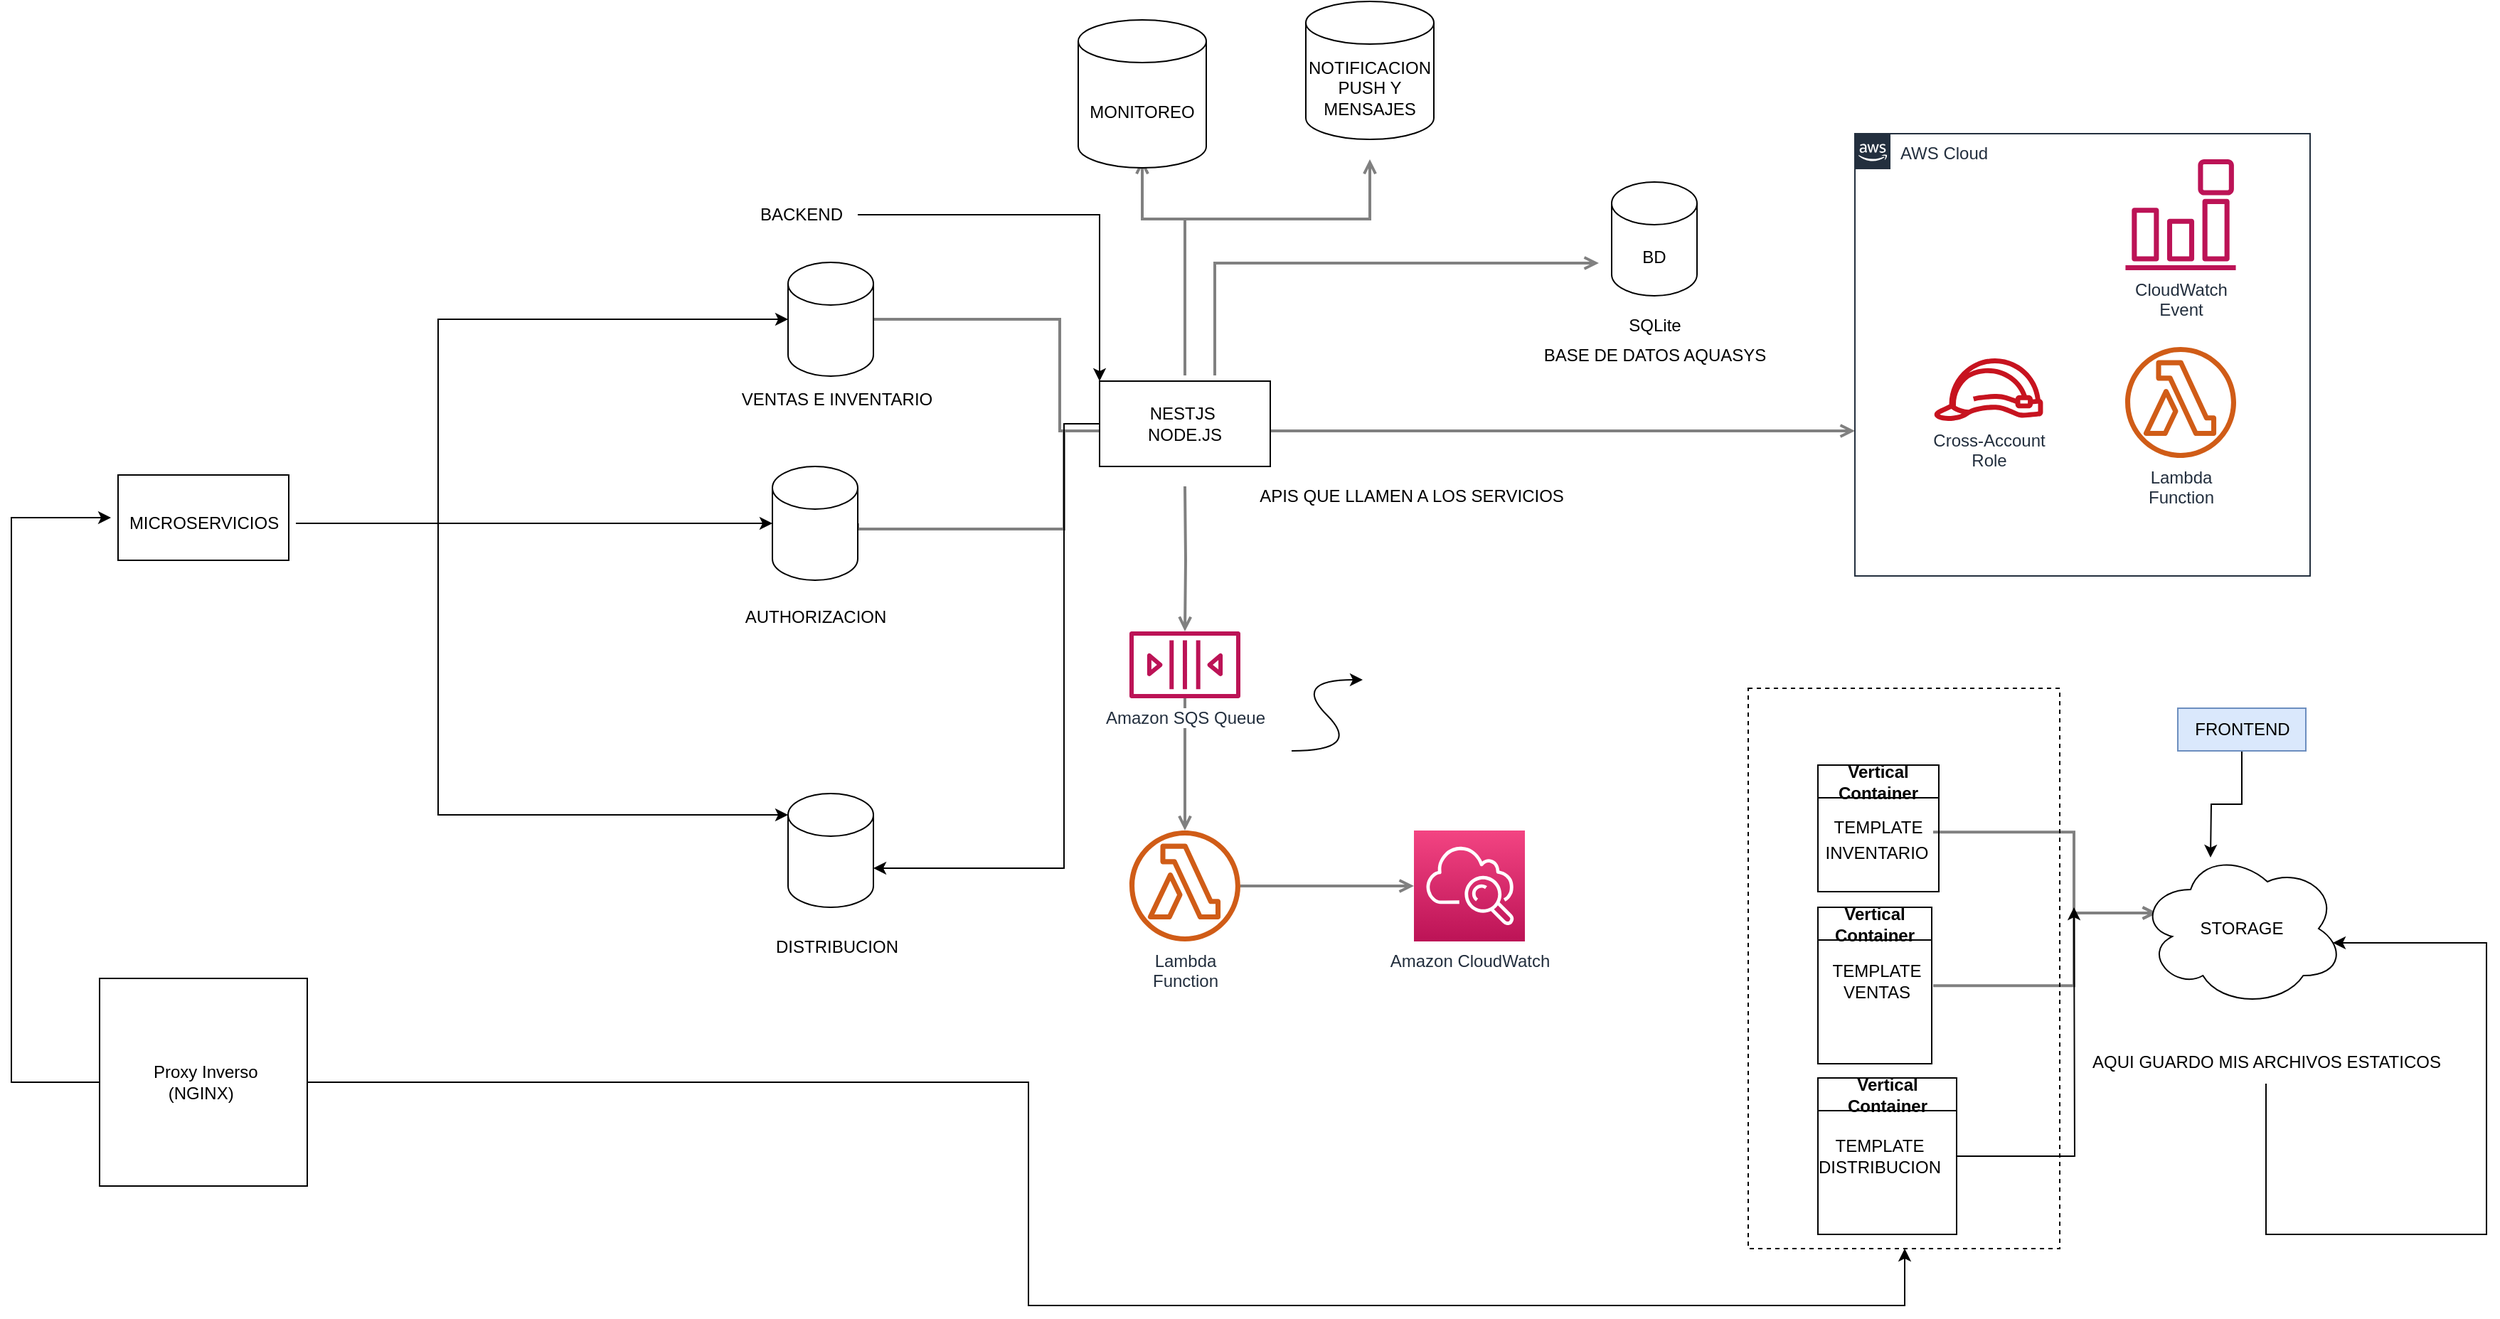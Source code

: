 <mxfile version="25.0.3">
  <diagram id="Ht1M8jgEwFfnCIfOTk4-" name="Page-1">
    <mxGraphModel dx="2049" dy="1271" grid="1" gridSize="10" guides="1" tooltips="1" connect="1" arrows="1" fold="1" page="1" pageScale="1" pageWidth="1169" pageHeight="827" math="0" shadow="0">
      <root>
        <mxCell id="0" />
        <mxCell id="1" parent="0" />
        <mxCell id="skcrEZ2b_6ta0W19hMza-21" value="" style="rounded=0;whiteSpace=wrap;html=1;" vertex="1" parent="1">
          <mxGeometry x="-425" y="-494" width="120" height="60" as="geometry" />
        </mxCell>
        <mxCell id="UEzPUAAOIrF-is8g5C7q-164" style="edgeStyle=orthogonalEdgeStyle;rounded=0;orthogonalLoop=1;jettySize=auto;html=1;startArrow=none;startFill=0;endArrow=open;endFill=0;strokeColor=#808080;strokeWidth=2;exitX=1;exitY=0.5;exitDx=0;exitDy=0;exitPerimeter=0;" parent="1" source="skcrEZ2b_6ta0W19hMza-10" edge="1">
          <mxGeometry relative="1" as="geometry">
            <Array as="points">
              <mxPoint x="237" y="-603" />
              <mxPoint x="237" y="-525" />
            </Array>
            <mxPoint x="120" y="-600" as="sourcePoint" />
            <mxPoint x="286" y="-525" as="targetPoint" />
          </mxGeometry>
        </mxCell>
        <mxCell id="UEzPUAAOIrF-is8g5C7q-165" style="edgeStyle=orthogonalEdgeStyle;rounded=0;orthogonalLoop=1;jettySize=auto;html=1;startArrow=none;startFill=0;endArrow=open;endFill=0;strokeColor=#808080;strokeWidth=2;exitX=1;exitY=0.5;exitDx=0;exitDy=0;exitPerimeter=0;" parent="1" source="skcrEZ2b_6ta0W19hMza-11" edge="1">
          <mxGeometry relative="1" as="geometry">
            <Array as="points">
              <mxPoint x="95" y="-456" />
              <mxPoint x="240" y="-456" />
              <mxPoint x="240" y="-525" />
            </Array>
            <mxPoint x="123.779" y="-456" as="sourcePoint" />
            <mxPoint x="286" y="-525" as="targetPoint" />
          </mxGeometry>
        </mxCell>
        <mxCell id="UEzPUAAOIrF-is8g5C7q-162" style="edgeStyle=orthogonalEdgeStyle;rounded=0;orthogonalLoop=1;jettySize=auto;html=1;startArrow=none;startFill=0;endArrow=open;endFill=0;strokeColor=#808080;strokeWidth=2;" parent="1" edge="1">
          <mxGeometry relative="1" as="geometry">
            <Array as="points">
              <mxPoint x="325" y="-674" />
              <mxPoint x="295" y="-674" />
            </Array>
            <mxPoint x="325" y="-564" as="sourcePoint" />
            <mxPoint x="295" y="-716" as="targetPoint" />
          </mxGeometry>
        </mxCell>
        <mxCell id="UEzPUAAOIrF-is8g5C7q-163" style="edgeStyle=orthogonalEdgeStyle;rounded=0;orthogonalLoop=1;jettySize=auto;html=1;startArrow=none;startFill=0;endArrow=open;endFill=0;strokeColor=#808080;strokeWidth=2;" parent="1" edge="1">
          <mxGeometry relative="1" as="geometry">
            <Array as="points">
              <mxPoint x="325" y="-674" />
              <mxPoint x="455" y="-674" />
            </Array>
            <mxPoint x="325" y="-564" as="sourcePoint" />
            <mxPoint x="455" y="-716" as="targetPoint" />
          </mxGeometry>
        </mxCell>
        <mxCell id="UEzPUAAOIrF-is8g5C7q-166" style="edgeStyle=orthogonalEdgeStyle;rounded=0;orthogonalLoop=1;jettySize=auto;html=1;startArrow=none;startFill=0;endArrow=open;endFill=0;strokeColor=#808080;strokeWidth=2;" parent="1" target="UEzPUAAOIrF-is8g5C7q-150" edge="1">
          <mxGeometry relative="1" as="geometry">
            <mxPoint x="325" y="-486" as="sourcePoint" />
          </mxGeometry>
        </mxCell>
        <mxCell id="UEzPUAAOIrF-is8g5C7q-167" style="edgeStyle=orthogonalEdgeStyle;rounded=0;orthogonalLoop=1;jettySize=auto;html=1;startArrow=none;startFill=0;endArrow=open;endFill=0;strokeColor=#808080;strokeWidth=2;" parent="1" target="UEzPUAAOIrF-is8g5C7q-154" edge="1">
          <mxGeometry relative="1" as="geometry">
            <mxPoint x="786" y="-525" as="targetPoint" />
            <Array as="points">
              <mxPoint x="686" y="-525" />
              <mxPoint x="686" y="-525" />
            </Array>
            <mxPoint x="364" y="-525" as="sourcePoint" />
          </mxGeometry>
        </mxCell>
        <mxCell id="UEzPUAAOIrF-is8g5C7q-168" style="edgeStyle=orthogonalEdgeStyle;rounded=0;orthogonalLoop=1;jettySize=auto;html=1;startArrow=none;startFill=0;endArrow=open;endFill=0;strokeColor=#808080;strokeWidth=2;" parent="1" edge="1">
          <mxGeometry relative="1" as="geometry">
            <Array as="points">
              <mxPoint x="346" y="-643" />
            </Array>
            <mxPoint x="346" y="-564" as="sourcePoint" />
            <mxPoint x="616" y="-643" as="targetPoint" />
          </mxGeometry>
        </mxCell>
        <mxCell id="UEzPUAAOIrF-is8g5C7q-170" style="edgeStyle=orthogonalEdgeStyle;rounded=0;orthogonalLoop=1;jettySize=auto;html=1;startArrow=none;startFill=0;endArrow=open;endFill=0;strokeColor=#808080;strokeWidth=2;" parent="1" source="UEzPUAAOIrF-is8g5C7q-150" target="UEzPUAAOIrF-is8g5C7q-151" edge="1">
          <mxGeometry relative="1" as="geometry" />
        </mxCell>
        <mxCell id="UEzPUAAOIrF-is8g5C7q-171" style="edgeStyle=orthogonalEdgeStyle;rounded=0;orthogonalLoop=1;jettySize=auto;html=1;startArrow=none;startFill=0;endArrow=open;endFill=0;strokeColor=#808080;strokeWidth=2;" parent="1" source="UEzPUAAOIrF-is8g5C7q-151" target="UEzPUAAOIrF-is8g5C7q-152" edge="1">
          <mxGeometry relative="1" as="geometry" />
        </mxCell>
        <mxCell id="UEzPUAAOIrF-is8g5C7q-172" style="edgeStyle=orthogonalEdgeStyle;rounded=0;orthogonalLoop=1;jettySize=auto;html=1;startArrow=none;startFill=0;endArrow=open;endFill=0;strokeColor=#808080;strokeWidth=2;" parent="1" edge="1">
          <mxGeometry relative="1" as="geometry">
            <Array as="points">
              <mxPoint x="950" y="-243" />
              <mxPoint x="950" y="-186" />
            </Array>
            <mxPoint x="851" y="-242.9" as="sourcePoint" />
            <mxPoint x="1008.508" y="-186" as="targetPoint" />
          </mxGeometry>
        </mxCell>
        <mxCell id="UEzPUAAOIrF-is8g5C7q-173" style="edgeStyle=orthogonalEdgeStyle;rounded=0;orthogonalLoop=1;jettySize=auto;html=1;startArrow=none;startFill=0;endArrow=open;endFill=0;strokeColor=#808080;strokeWidth=2;" parent="1" edge="1">
          <mxGeometry relative="1" as="geometry">
            <Array as="points">
              <mxPoint x="950" y="-135" />
              <mxPoint x="950" y="-186" />
            </Array>
            <mxPoint x="851" y="-134.9" as="sourcePoint" />
            <mxPoint x="1008.508" y="-186" as="targetPoint" />
          </mxGeometry>
        </mxCell>
        <mxCell id="UEzPUAAOIrF-is8g5C7q-150" value="Amazon SQS Queue" style="outlineConnect=0;fontColor=#232F3E;gradientColor=none;fillColor=#BC1356;strokeColor=none;dashed=0;verticalLabelPosition=bottom;verticalAlign=top;align=center;html=1;fontSize=12;fontStyle=0;aspect=fixed;pointerEvents=1;shape=mxgraph.aws4.queue;labelBackgroundColor=#ffffff;" parent="1" vertex="1">
          <mxGeometry x="286" y="-384" width="78" height="47" as="geometry" />
        </mxCell>
        <mxCell id="UEzPUAAOIrF-is8g5C7q-151" value="Lambda&lt;br&gt;Function&lt;br&gt;" style="outlineConnect=0;fontColor=#232F3E;gradientColor=none;fillColor=#D05C17;strokeColor=none;dashed=0;verticalLabelPosition=bottom;verticalAlign=top;align=center;html=1;fontSize=12;fontStyle=0;aspect=fixed;pointerEvents=1;shape=mxgraph.aws4.lambda_function;labelBackgroundColor=#ffffff;" parent="1" vertex="1">
          <mxGeometry x="286" y="-244" width="78" height="78" as="geometry" />
        </mxCell>
        <mxCell id="UEzPUAAOIrF-is8g5C7q-152" value="Amazon CloudWatch" style="outlineConnect=0;fontColor=#232F3E;gradientColor=#F34482;gradientDirection=north;fillColor=#BC1356;strokeColor=#ffffff;dashed=0;verticalLabelPosition=bottom;verticalAlign=top;align=center;html=1;fontSize=12;fontStyle=0;aspect=fixed;shape=mxgraph.aws4.resourceIcon;resIcon=mxgraph.aws4.cloudwatch;labelBackgroundColor=#ffffff;" parent="1" vertex="1">
          <mxGeometry x="486" y="-244" width="78" height="78" as="geometry" />
        </mxCell>
        <mxCell id="UEzPUAAOIrF-is8g5C7q-154" value="AWS Cloud" style="points=[[0,0],[0.25,0],[0.5,0],[0.75,0],[1,0],[1,0.25],[1,0.5],[1,0.75],[1,1],[0.75,1],[0.5,1],[0.25,1],[0,1],[0,0.75],[0,0.5],[0,0.25]];outlineConnect=0;gradientColor=none;html=1;whiteSpace=wrap;fontSize=12;fontStyle=0;shape=mxgraph.aws4.group;grIcon=mxgraph.aws4.group_aws_cloud_alt;strokeColor=#232F3E;fillColor=none;verticalAlign=top;align=left;spacingLeft=30;fontColor=#232F3E;dashed=0;labelBackgroundColor=#ffffff;container=1;pointerEvents=0;collapsible=0;recursiveResize=0;" parent="1" vertex="1">
          <mxGeometry x="796" y="-734" width="320" height="311" as="geometry" />
        </mxCell>
        <mxCell id="UEzPUAAOIrF-is8g5C7q-155" value="" style="rounded=0;whiteSpace=wrap;html=1;dashed=1;labelBackgroundColor=#ffffff;fillColor=none;gradientColor=none;container=1;pointerEvents=0;collapsible=0;recursiveResize=0;" parent="1" vertex="1">
          <mxGeometry x="721" y="-344" width="219" height="394" as="geometry" />
        </mxCell>
        <mxCell id="skcrEZ2b_6ta0W19hMza-36" value="Vertical Container" style="swimlane;whiteSpace=wrap;html=1;" vertex="1" parent="UEzPUAAOIrF-is8g5C7q-155">
          <mxGeometry x="49" y="54" width="85" height="89" as="geometry" />
        </mxCell>
        <mxCell id="skcrEZ2b_6ta0W19hMza-38" value="TEMPLATE" style="text;html=1;align=center;verticalAlign=middle;resizable=0;points=[];autosize=1;strokeColor=none;fillColor=none;" vertex="1" parent="skcrEZ2b_6ta0W19hMza-36">
          <mxGeometry x="-3.5" y="29" width="90" height="30" as="geometry" />
        </mxCell>
        <mxCell id="skcrEZ2b_6ta0W19hMza-41" value="INVENTARIO" style="text;html=1;align=center;verticalAlign=middle;resizable=0;points=[];autosize=1;strokeColor=none;fillColor=none;" vertex="1" parent="skcrEZ2b_6ta0W19hMza-36">
          <mxGeometry x="-9" y="47" width="100" height="30" as="geometry" />
        </mxCell>
        <mxCell id="skcrEZ2b_6ta0W19hMza-39" value="Vertical Container" style="swimlane;whiteSpace=wrap;html=1;" vertex="1" parent="UEzPUAAOIrF-is8g5C7q-155">
          <mxGeometry x="49" y="154" width="80" height="110" as="geometry" />
        </mxCell>
        <mxCell id="skcrEZ2b_6ta0W19hMza-43" style="edgeStyle=orthogonalEdgeStyle;rounded=0;orthogonalLoop=1;jettySize=auto;html=1;" edge="1" parent="UEzPUAAOIrF-is8g5C7q-155" source="skcrEZ2b_6ta0W19hMza-42">
          <mxGeometry relative="1" as="geometry">
            <mxPoint x="229" y="154" as="targetPoint" />
          </mxGeometry>
        </mxCell>
        <mxCell id="skcrEZ2b_6ta0W19hMza-42" value="Vertical Container" style="swimlane;whiteSpace=wrap;html=1;" vertex="1" parent="UEzPUAAOIrF-is8g5C7q-155">
          <mxGeometry x="49" y="274" width="97.5" height="110" as="geometry" />
        </mxCell>
        <mxCell id="skcrEZ2b_6ta0W19hMza-44" value="TEMPLATE&lt;div&gt;DISTRIBUCION&lt;/div&gt;" style="text;html=1;align=center;verticalAlign=middle;resizable=0;points=[];autosize=1;strokeColor=none;fillColor=none;" vertex="1" parent="skcrEZ2b_6ta0W19hMza-42">
          <mxGeometry x="-12.5" y="35" width="110" height="40" as="geometry" />
        </mxCell>
        <mxCell id="UEzPUAAOIrF-is8g5C7q-159" value="Cross-Account&lt;br&gt;Role&lt;br&gt;" style="outlineConnect=0;fontColor=#232F3E;gradientColor=none;fillColor=#C7131F;strokeColor=none;dashed=0;verticalLabelPosition=bottom;verticalAlign=top;align=center;html=1;fontSize=12;fontStyle=0;aspect=fixed;pointerEvents=1;shape=mxgraph.aws4.role;labelBackgroundColor=#ffffff;" parent="1" vertex="1">
          <mxGeometry x="851" y="-576" width="78" height="44" as="geometry" />
        </mxCell>
        <mxCell id="UEzPUAAOIrF-is8g5C7q-160" value="CloudWatch&lt;br&gt;Event&lt;br&gt;" style="outlineConnect=0;fontColor=#232F3E;gradientColor=none;fillColor=#BC1356;strokeColor=none;dashed=0;verticalLabelPosition=bottom;verticalAlign=top;align=center;html=1;fontSize=12;fontStyle=0;aspect=fixed;pointerEvents=1;shape=mxgraph.aws4.event_event_based;labelBackgroundColor=#ffffff;" parent="1" vertex="1">
          <mxGeometry x="986" y="-716" width="78" height="78" as="geometry" />
        </mxCell>
        <mxCell id="UEzPUAAOIrF-is8g5C7q-161" value="Lambda&lt;br&gt;Function&lt;br&gt;" style="outlineConnect=0;fontColor=#232F3E;gradientColor=none;fillColor=#D05C17;strokeColor=none;dashed=0;verticalLabelPosition=bottom;verticalAlign=top;align=center;html=1;fontSize=12;fontStyle=0;aspect=fixed;pointerEvents=1;shape=mxgraph.aws4.lambda_function;labelBackgroundColor=#ffffff;" parent="1" vertex="1">
          <mxGeometry x="986" y="-584" width="78" height="78" as="geometry" />
        </mxCell>
        <mxCell id="skcrEZ2b_6ta0W19hMza-1" value="BD" style="shape=cylinder3;whiteSpace=wrap;html=1;boundedLbl=1;backgroundOutline=1;size=15;" vertex="1" parent="1">
          <mxGeometry x="625" y="-700" width="60" height="80" as="geometry" />
        </mxCell>
        <mxCell id="skcrEZ2b_6ta0W19hMza-2" value="NESTJS&lt;span style=&quot;background-color: initial;&quot;&gt;&amp;nbsp;&lt;/span&gt;&lt;div&gt;&lt;div&gt;NODE.JS&lt;/div&gt;&lt;/div&gt;" style="rounded=0;whiteSpace=wrap;html=1;" vertex="1" parent="1">
          <mxGeometry x="265" y="-560" width="120" height="60" as="geometry" />
        </mxCell>
        <mxCell id="skcrEZ2b_6ta0W19hMza-3" value="SQLite" style="text;html=1;align=center;verticalAlign=middle;resizable=0;points=[];autosize=1;strokeColor=none;fillColor=none;" vertex="1" parent="1">
          <mxGeometry x="625" y="-614" width="60" height="30" as="geometry" />
        </mxCell>
        <mxCell id="skcrEZ2b_6ta0W19hMza-4" value="APIS QUE LLAMEN A LOS SERVICIOS" style="text;html=1;align=center;verticalAlign=middle;resizable=0;points=[];autosize=1;strokeColor=none;fillColor=none;" vertex="1" parent="1">
          <mxGeometry x="364" y="-494" width="240" height="30" as="geometry" />
        </mxCell>
        <mxCell id="skcrEZ2b_6ta0W19hMza-5" value="BASE DE DATOS AQUASYS" style="text;html=1;align=center;verticalAlign=middle;resizable=0;points=[];autosize=1;strokeColor=none;fillColor=none;" vertex="1" parent="1">
          <mxGeometry x="565" y="-593.5" width="180" height="30" as="geometry" />
        </mxCell>
        <mxCell id="skcrEZ2b_6ta0W19hMza-7" style="edgeStyle=orthogonalEdgeStyle;rounded=0;orthogonalLoop=1;jettySize=auto;html=1;entryX=0;entryY=0;entryDx=0;entryDy=0;" edge="1" parent="1" source="skcrEZ2b_6ta0W19hMza-6" target="skcrEZ2b_6ta0W19hMza-2">
          <mxGeometry relative="1" as="geometry" />
        </mxCell>
        <mxCell id="skcrEZ2b_6ta0W19hMza-6" value="BACKEND" style="text;html=1;align=center;verticalAlign=middle;resizable=0;points=[];autosize=1;strokeColor=none;fillColor=none;" vertex="1" parent="1">
          <mxGeometry x="15" y="-692" width="80" height="30" as="geometry" />
        </mxCell>
        <mxCell id="skcrEZ2b_6ta0W19hMza-10" value="" style="shape=cylinder3;whiteSpace=wrap;html=1;boundedLbl=1;backgroundOutline=1;size=15;" vertex="1" parent="1">
          <mxGeometry x="46" y="-643.5" width="60" height="80" as="geometry" />
        </mxCell>
        <mxCell id="skcrEZ2b_6ta0W19hMza-11" value="" style="shape=cylinder3;whiteSpace=wrap;html=1;boundedLbl=1;backgroundOutline=1;size=15;" vertex="1" parent="1">
          <mxGeometry x="35" y="-500" width="60" height="80" as="geometry" />
        </mxCell>
        <mxCell id="skcrEZ2b_6ta0W19hMza-12" value="" style="shape=cylinder3;whiteSpace=wrap;html=1;boundedLbl=1;backgroundOutline=1;size=15;" vertex="1" parent="1">
          <mxGeometry x="46" y="-270" width="60" height="80" as="geometry" />
        </mxCell>
        <mxCell id="skcrEZ2b_6ta0W19hMza-13" value="VENTAS E INVENTARIO" style="text;html=1;align=center;verticalAlign=middle;resizable=0;points=[];autosize=1;strokeColor=none;fillColor=none;" vertex="1" parent="1">
          <mxGeometry y="-562" width="160" height="30" as="geometry" />
        </mxCell>
        <mxCell id="skcrEZ2b_6ta0W19hMza-14" value="AUTHORIZACION" style="text;html=1;align=center;verticalAlign=middle;resizable=0;points=[];autosize=1;strokeColor=none;fillColor=none;" vertex="1" parent="1">
          <mxGeometry x="5" y="-409.5" width="120" height="30" as="geometry" />
        </mxCell>
        <mxCell id="skcrEZ2b_6ta0W19hMza-15" value="DISTRIBUCION" style="text;html=1;align=center;verticalAlign=middle;resizable=0;points=[];autosize=1;strokeColor=none;fillColor=none;" vertex="1" parent="1">
          <mxGeometry x="25" y="-177" width="110" height="30" as="geometry" />
        </mxCell>
        <mxCell id="skcrEZ2b_6ta0W19hMza-16" value="MICROSERVICIOS" style="text;html=1;align=center;verticalAlign=middle;resizable=0;points=[];autosize=1;strokeColor=none;fillColor=none;" vertex="1" parent="1">
          <mxGeometry x="-430" y="-475" width="130" height="30" as="geometry" />
        </mxCell>
        <mxCell id="skcrEZ2b_6ta0W19hMza-17" value="" style="curved=1;endArrow=classic;html=1;rounded=0;" edge="1" parent="1">
          <mxGeometry width="50" height="50" relative="1" as="geometry">
            <mxPoint x="400" y="-300" as="sourcePoint" />
            <mxPoint x="450" y="-350" as="targetPoint" />
            <Array as="points">
              <mxPoint x="450" y="-300" />
              <mxPoint x="400" y="-350" />
            </Array>
          </mxGeometry>
        </mxCell>
        <mxCell id="skcrEZ2b_6ta0W19hMza-18" style="edgeStyle=orthogonalEdgeStyle;rounded=0;orthogonalLoop=1;jettySize=auto;html=1;entryX=0;entryY=0;entryDx=0;entryDy=15;entryPerimeter=0;" edge="1" parent="1" source="skcrEZ2b_6ta0W19hMza-16" target="skcrEZ2b_6ta0W19hMza-12">
          <mxGeometry relative="1" as="geometry">
            <Array as="points">
              <mxPoint x="-200" y="-460" />
              <mxPoint x="-200" y="-255" />
            </Array>
          </mxGeometry>
        </mxCell>
        <mxCell id="skcrEZ2b_6ta0W19hMza-19" style="edgeStyle=orthogonalEdgeStyle;rounded=0;orthogonalLoop=1;jettySize=auto;html=1;entryX=0;entryY=0.5;entryDx=0;entryDy=0;entryPerimeter=0;" edge="1" parent="1" source="skcrEZ2b_6ta0W19hMza-16" target="skcrEZ2b_6ta0W19hMza-11">
          <mxGeometry relative="1" as="geometry">
            <Array as="points">
              <mxPoint x="-230" y="-460" />
              <mxPoint x="-230" y="-460" />
            </Array>
          </mxGeometry>
        </mxCell>
        <mxCell id="skcrEZ2b_6ta0W19hMza-20" style="edgeStyle=orthogonalEdgeStyle;rounded=0;orthogonalLoop=1;jettySize=auto;html=1;entryX=0;entryY=0.5;entryDx=0;entryDy=0;entryPerimeter=0;" edge="1" parent="1" source="skcrEZ2b_6ta0W19hMza-16" target="skcrEZ2b_6ta0W19hMza-10">
          <mxGeometry relative="1" as="geometry">
            <Array as="points">
              <mxPoint x="-200" y="-460" />
              <mxPoint x="-200" y="-603" />
            </Array>
          </mxGeometry>
        </mxCell>
        <mxCell id="skcrEZ2b_6ta0W19hMza-22" style="edgeStyle=orthogonalEdgeStyle;rounded=0;orthogonalLoop=1;jettySize=auto;html=1;entryX=1;entryY=0;entryDx=0;entryDy=52.5;entryPerimeter=0;" edge="1" parent="1" source="skcrEZ2b_6ta0W19hMza-2" target="skcrEZ2b_6ta0W19hMza-12">
          <mxGeometry relative="1" as="geometry">
            <Array as="points">
              <mxPoint x="240" y="-530" />
              <mxPoint x="240" y="-217" />
            </Array>
          </mxGeometry>
        </mxCell>
        <mxCell id="skcrEZ2b_6ta0W19hMza-26" style="edgeStyle=orthogonalEdgeStyle;rounded=0;orthogonalLoop=1;jettySize=auto;html=1;" edge="1" parent="1" source="skcrEZ2b_6ta0W19hMza-23" target="UEzPUAAOIrF-is8g5C7q-155">
          <mxGeometry relative="1" as="geometry">
            <Array as="points">
              <mxPoint x="215" y="-67" />
              <mxPoint x="215" y="90" />
              <mxPoint x="831" y="90" />
            </Array>
          </mxGeometry>
        </mxCell>
        <mxCell id="skcrEZ2b_6ta0W19hMza-23" value="&amp;nbsp;Proxy Inverso&lt;div&gt;&amp;nbsp;(NGINX)&amp;nbsp;&amp;nbsp;&lt;/div&gt;" style="whiteSpace=wrap;html=1;aspect=fixed;" vertex="1" parent="1">
          <mxGeometry x="-438" y="-140" width="146" height="146" as="geometry" />
        </mxCell>
        <mxCell id="skcrEZ2b_6ta0W19hMza-25" style="edgeStyle=orthogonalEdgeStyle;rounded=0;orthogonalLoop=1;jettySize=auto;html=1;entryX=0;entryY=0.367;entryDx=0;entryDy=0;entryPerimeter=0;" edge="1" parent="1" source="skcrEZ2b_6ta0W19hMza-23" target="skcrEZ2b_6ta0W19hMza-16">
          <mxGeometry relative="1" as="geometry">
            <Array as="points">
              <mxPoint x="-500" y="-67" />
              <mxPoint x="-500" y="-464" />
            </Array>
          </mxGeometry>
        </mxCell>
        <mxCell id="skcrEZ2b_6ta0W19hMza-28" style="edgeStyle=orthogonalEdgeStyle;rounded=0;orthogonalLoop=1;jettySize=auto;html=1;" edge="1" parent="1" source="skcrEZ2b_6ta0W19hMza-27">
          <mxGeometry relative="1" as="geometry">
            <mxPoint x="1046" y="-225" as="targetPoint" />
          </mxGeometry>
        </mxCell>
        <mxCell id="skcrEZ2b_6ta0W19hMza-27" value="FRONTEND" style="text;html=1;align=center;verticalAlign=middle;resizable=0;points=[];autosize=1;fillColor=#dae8fc;strokeColor=#6c8ebf;" vertex="1" parent="1">
          <mxGeometry x="1023" y="-330" width="90" height="30" as="geometry" />
        </mxCell>
        <mxCell id="skcrEZ2b_6ta0W19hMza-34" style="edgeStyle=orthogonalEdgeStyle;rounded=0;orthogonalLoop=1;jettySize=auto;html=1;entryX=1;entryY=0.5;entryDx=0;entryDy=0;" edge="1" parent="1" source="skcrEZ2b_6ta0W19hMza-33">
          <mxGeometry relative="1" as="geometry">
            <mxPoint x="1132" y="-165" as="targetPoint" />
            <Array as="points">
              <mxPoint x="1085" y="40" />
              <mxPoint x="1240" y="40" />
              <mxPoint x="1240" y="-165" />
            </Array>
          </mxGeometry>
        </mxCell>
        <mxCell id="skcrEZ2b_6ta0W19hMza-33" value="AQUI GUARDO MIS ARCHIVOS ESTATICOS" style="text;html=1;align=center;verticalAlign=middle;resizable=0;points=[];autosize=1;strokeColor=none;fillColor=none;" vertex="1" parent="1">
          <mxGeometry x="950" y="-96" width="270" height="30" as="geometry" />
        </mxCell>
        <mxCell id="skcrEZ2b_6ta0W19hMza-35" value="STORAGE" style="ellipse;shape=cloud;whiteSpace=wrap;html=1;" vertex="1" parent="1">
          <mxGeometry x="996" y="-230" width="144" height="110" as="geometry" />
        </mxCell>
        <mxCell id="skcrEZ2b_6ta0W19hMza-40" value="TEMPLATE&lt;div&gt;VENTAS&lt;/div&gt;" style="text;html=1;align=center;verticalAlign=middle;resizable=0;points=[];autosize=1;strokeColor=none;fillColor=none;" vertex="1" parent="1">
          <mxGeometry x="766" y="-158" width="90" height="40" as="geometry" />
        </mxCell>
        <mxCell id="skcrEZ2b_6ta0W19hMza-46" value="MONITOREO" style="shape=cylinder3;whiteSpace=wrap;html=1;boundedLbl=1;backgroundOutline=1;size=15;" vertex="1" parent="1">
          <mxGeometry x="250" y="-814" width="90" height="104" as="geometry" />
        </mxCell>
        <mxCell id="skcrEZ2b_6ta0W19hMza-47" value="NOTIFICACION PUSH Y MENSAJES" style="shape=cylinder3;whiteSpace=wrap;html=1;boundedLbl=1;backgroundOutline=1;size=15;" vertex="1" parent="1">
          <mxGeometry x="410" y="-827" width="90" height="97" as="geometry" />
        </mxCell>
      </root>
    </mxGraphModel>
  </diagram>
</mxfile>
